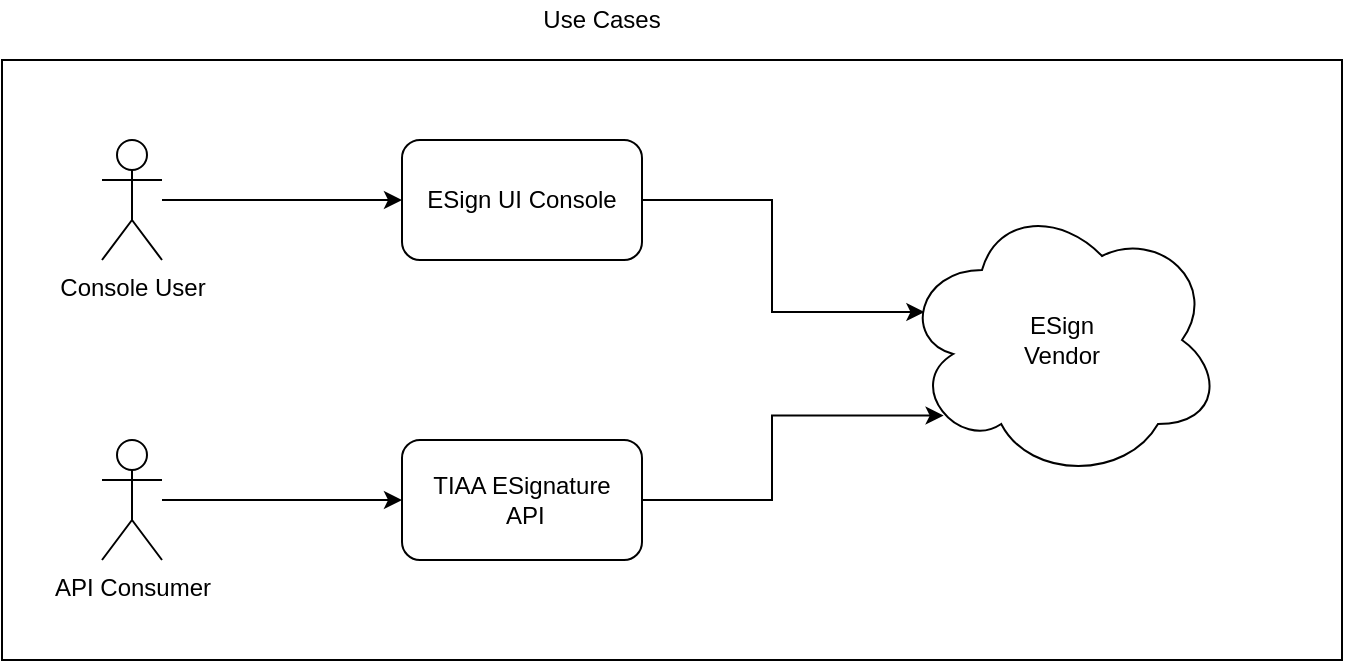 <mxfile version="14.5.7" type="github"><diagram id="xuKhDqFIMhTm-fjvna5r" name="Page-1"><mxGraphModel dx="1422" dy="794" grid="1" gridSize="10" guides="1" tooltips="1" connect="1" arrows="1" fold="1" page="1" pageScale="1" pageWidth="850" pageHeight="1100" math="0" shadow="0"><root><mxCell id="0"/><mxCell id="1" parent="0"/><mxCell id="hmuL_q066rKN3iv4lXcO-14" value="" style="rounded=0;whiteSpace=wrap;html=1;" vertex="1" parent="1"><mxGeometry x="20" y="60" width="670" height="300" as="geometry"/></mxCell><mxCell id="hmuL_q066rKN3iv4lXcO-1" value="ESign&lt;br&gt;Vendor" style="ellipse;shape=cloud;whiteSpace=wrap;html=1;" vertex="1" parent="1"><mxGeometry x="470" y="130" width="160" height="140" as="geometry"/></mxCell><mxCell id="hmuL_q066rKN3iv4lXcO-5" style="edgeStyle=orthogonalEdgeStyle;rounded=0;orthogonalLoop=1;jettySize=auto;html=1;" edge="1" parent="1" source="hmuL_q066rKN3iv4lXcO-2" target="hmuL_q066rKN3iv4lXcO-4"><mxGeometry relative="1" as="geometry"/></mxCell><mxCell id="hmuL_q066rKN3iv4lXcO-2" value="Console User" style="shape=umlActor;verticalLabelPosition=bottom;verticalAlign=top;html=1;outlineConnect=0;" vertex="1" parent="1"><mxGeometry x="70" y="100" width="30" height="60" as="geometry"/></mxCell><mxCell id="hmuL_q066rKN3iv4lXcO-7" style="edgeStyle=orthogonalEdgeStyle;rounded=0;orthogonalLoop=1;jettySize=auto;html=1;" edge="1" parent="1" source="hmuL_q066rKN3iv4lXcO-3" target="hmuL_q066rKN3iv4lXcO-6"><mxGeometry relative="1" as="geometry"/></mxCell><mxCell id="hmuL_q066rKN3iv4lXcO-3" value="API Consumer" style="shape=umlActor;verticalLabelPosition=bottom;verticalAlign=top;html=1;outlineConnect=0;" vertex="1" parent="1"><mxGeometry x="70" y="250" width="30" height="60" as="geometry"/></mxCell><mxCell id="hmuL_q066rKN3iv4lXcO-11" style="edgeStyle=orthogonalEdgeStyle;rounded=0;orthogonalLoop=1;jettySize=auto;html=1;entryX=0.07;entryY=0.4;entryDx=0;entryDy=0;entryPerimeter=0;" edge="1" parent="1" source="hmuL_q066rKN3iv4lXcO-4" target="hmuL_q066rKN3iv4lXcO-1"><mxGeometry relative="1" as="geometry"/></mxCell><mxCell id="hmuL_q066rKN3iv4lXcO-4" value="ESign UI Console" style="rounded=1;whiteSpace=wrap;html=1;" vertex="1" parent="1"><mxGeometry x="220" y="100" width="120" height="60" as="geometry"/></mxCell><mxCell id="hmuL_q066rKN3iv4lXcO-12" style="edgeStyle=orthogonalEdgeStyle;rounded=0;orthogonalLoop=1;jettySize=auto;html=1;entryX=0.13;entryY=0.77;entryDx=0;entryDy=0;entryPerimeter=0;" edge="1" parent="1" source="hmuL_q066rKN3iv4lXcO-6" target="hmuL_q066rKN3iv4lXcO-1"><mxGeometry relative="1" as="geometry"/></mxCell><mxCell id="hmuL_q066rKN3iv4lXcO-6" value="TIAA ESignature&lt;br&gt;&amp;nbsp;API" style="rounded=1;whiteSpace=wrap;html=1;" vertex="1" parent="1"><mxGeometry x="220" y="250" width="120" height="60" as="geometry"/></mxCell><mxCell id="hmuL_q066rKN3iv4lXcO-13" value="Use Cases" style="text;html=1;strokeColor=none;fillColor=none;align=center;verticalAlign=middle;whiteSpace=wrap;rounded=0;" vertex="1" parent="1"><mxGeometry x="200" y="30" width="240" height="20" as="geometry"/></mxCell></root></mxGraphModel></diagram></mxfile>